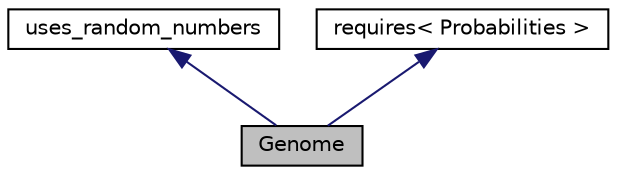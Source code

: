 digraph "Genome"
{
  edge [fontname="Helvetica",fontsize="10",labelfontname="Helvetica",labelfontsize="10"];
  node [fontname="Helvetica",fontsize="10",shape=record];
  Node1 [label="Genome",height=0.2,width=0.4,color="black", fillcolor="grey75", style="filled" fontcolor="black"];
  Node2 -> Node1 [dir="back",color="midnightblue",fontsize="10",style="solid",fontname="Helvetica"];
  Node2 [label="uses_random_numbers",height=0.2,width=0.4,color="black", fillcolor="white", style="filled",URL="$classuses__random__numbers.html"];
  Node3 -> Node1 [dir="back",color="midnightblue",fontsize="10",style="solid",fontname="Helvetica"];
  Node3 [label="requires\< Probabilities \>",height=0.2,width=0.4,color="black", fillcolor="white", style="filled",URL="$classrequires.html"];
}
